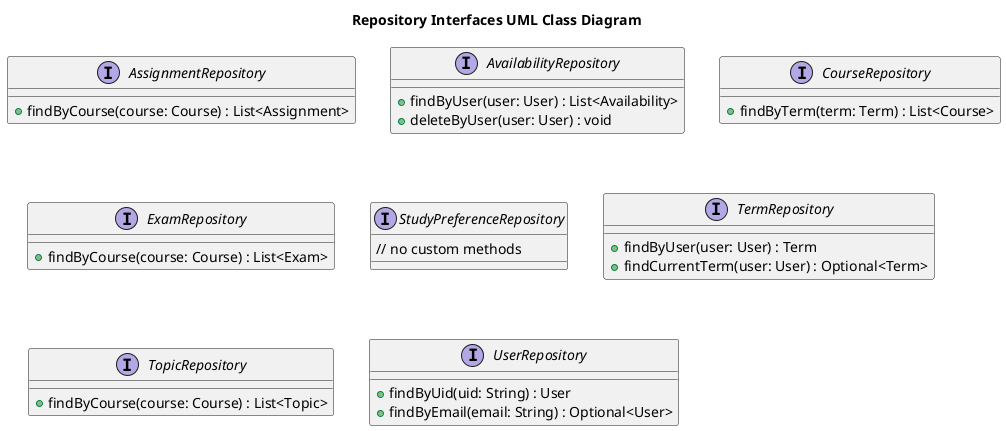 @startuml
title Repository Interfaces UML Class Diagram

interface AssignmentRepository {
    + findByCourse(course: Course) : List<Assignment>
}

interface AvailabilityRepository {
    + findByUser(user: User) : List<Availability>
    + deleteByUser(user: User) : void
}

interface CourseRepository {
    + findByTerm(term: Term) : List<Course>
}

interface ExamRepository {
    + findByCourse(course: Course) : List<Exam>
}

interface StudyPreferenceRepository {
    // no custom methods
}

interface TermRepository {
    + findByUser(user: User) : Term
    + findCurrentTerm(user: User) : Optional<Term>
}

interface TopicRepository {
    + findByCourse(course: Course) : List<Topic>
}

interface UserRepository {
    + findByUid(uid: String) : User
    + findByEmail(email: String) : Optional<User>
}

@enduml